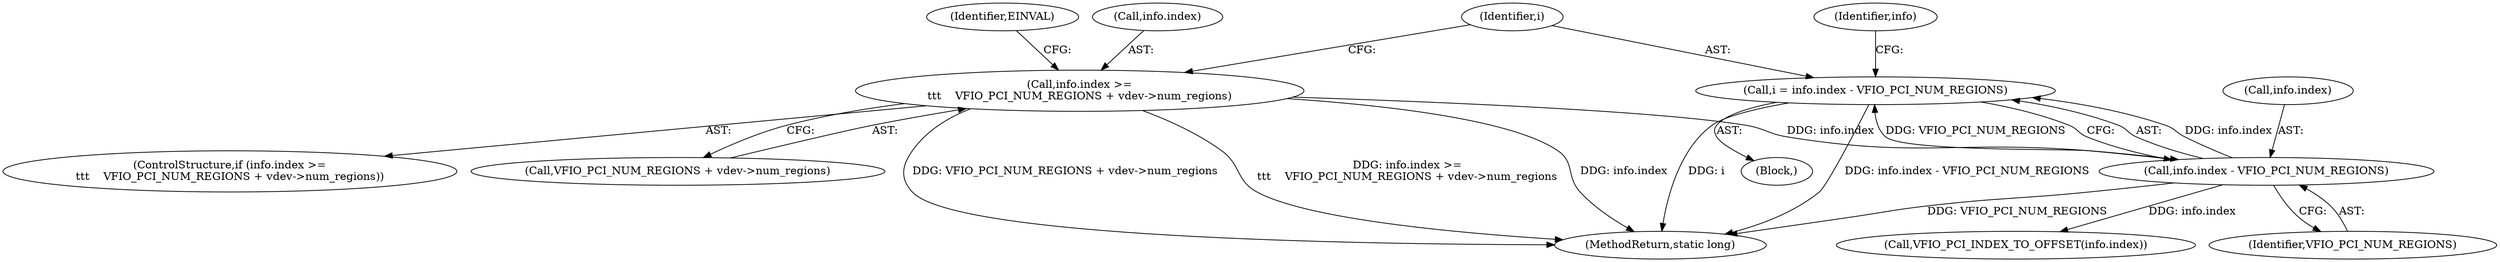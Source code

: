 digraph "0_linux_05692d7005a364add85c6e25a6c4447ce08f913a@integer" {
"1000449" [label="(Call,i = info.index - VFIO_PCI_NUM_REGIONS)"];
"1000451" [label="(Call,info.index - VFIO_PCI_NUM_REGIONS)"];
"1000437" [label="(Call,info.index >=\n\t\t\t    VFIO_PCI_NUM_REGIONS + vdev->num_regions)"];
"1000458" [label="(Identifier,info)"];
"1000232" [label="(Block,)"];
"1000452" [label="(Call,info.index)"];
"1000448" [label="(Identifier,EINVAL)"];
"1000438" [label="(Call,info.index)"];
"1000455" [label="(Identifier,VFIO_PCI_NUM_REGIONS)"];
"1000441" [label="(Call,VFIO_PCI_NUM_REGIONS + vdev->num_regions)"];
"1001380" [label="(MethodReturn,static long)"];
"1000436" [label="(ControlStructure,if (info.index >=\n\t\t\t    VFIO_PCI_NUM_REGIONS + vdev->num_regions))"];
"1000450" [label="(Identifier,i)"];
"1000437" [label="(Call,info.index >=\n\t\t\t    VFIO_PCI_NUM_REGIONS + vdev->num_regions)"];
"1000451" [label="(Call,info.index - VFIO_PCI_NUM_REGIONS)"];
"1000460" [label="(Call,VFIO_PCI_INDEX_TO_OFFSET(info.index))"];
"1000449" [label="(Call,i = info.index - VFIO_PCI_NUM_REGIONS)"];
"1000449" -> "1000232"  [label="AST: "];
"1000449" -> "1000451"  [label="CFG: "];
"1000450" -> "1000449"  [label="AST: "];
"1000451" -> "1000449"  [label="AST: "];
"1000458" -> "1000449"  [label="CFG: "];
"1000449" -> "1001380"  [label="DDG: i"];
"1000449" -> "1001380"  [label="DDG: info.index - VFIO_PCI_NUM_REGIONS"];
"1000451" -> "1000449"  [label="DDG: info.index"];
"1000451" -> "1000449"  [label="DDG: VFIO_PCI_NUM_REGIONS"];
"1000451" -> "1000455"  [label="CFG: "];
"1000452" -> "1000451"  [label="AST: "];
"1000455" -> "1000451"  [label="AST: "];
"1000451" -> "1001380"  [label="DDG: VFIO_PCI_NUM_REGIONS"];
"1000437" -> "1000451"  [label="DDG: info.index"];
"1000451" -> "1000460"  [label="DDG: info.index"];
"1000437" -> "1000436"  [label="AST: "];
"1000437" -> "1000441"  [label="CFG: "];
"1000438" -> "1000437"  [label="AST: "];
"1000441" -> "1000437"  [label="AST: "];
"1000448" -> "1000437"  [label="CFG: "];
"1000450" -> "1000437"  [label="CFG: "];
"1000437" -> "1001380"  [label="DDG: info.index >=\n\t\t\t    VFIO_PCI_NUM_REGIONS + vdev->num_regions"];
"1000437" -> "1001380"  [label="DDG: info.index"];
"1000437" -> "1001380"  [label="DDG: VFIO_PCI_NUM_REGIONS + vdev->num_regions"];
}
